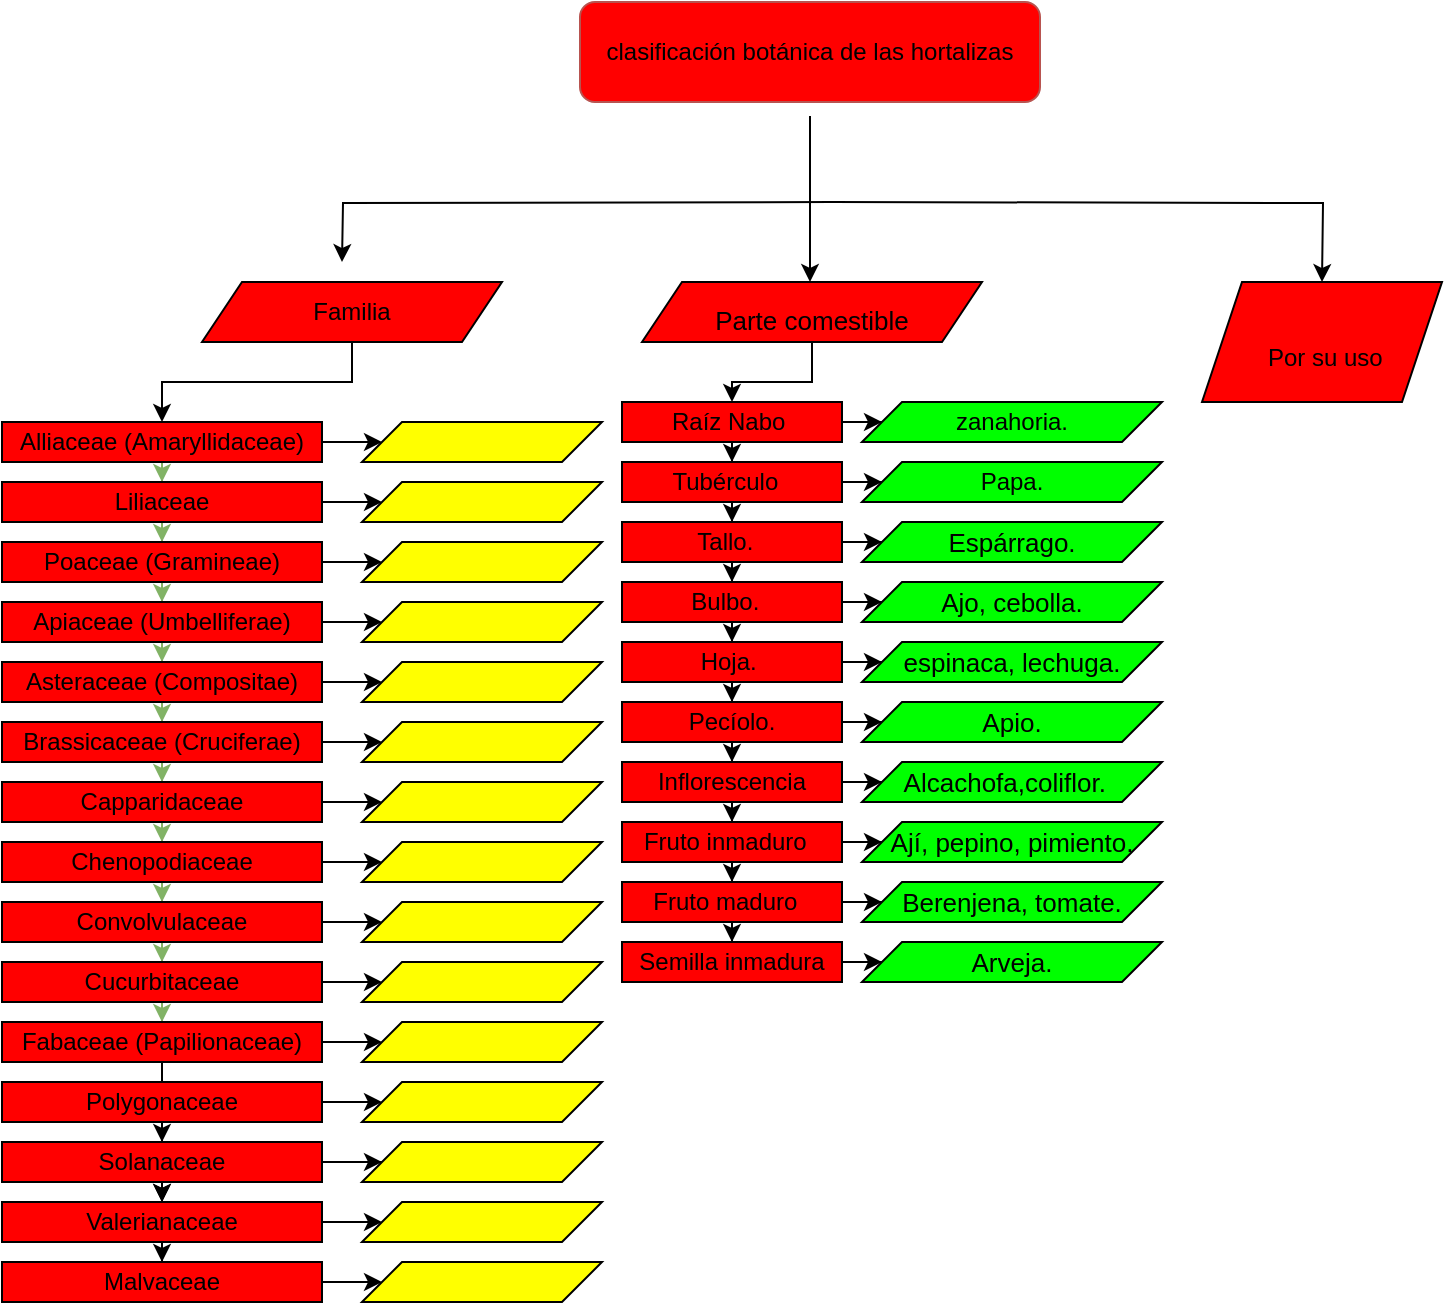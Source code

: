 <mxfile version="20.2.7" type="github">
  <diagram id="4PT_vkWamiO-nSXqBPPG" name="Página-1">
    <mxGraphModel dx="1304" dy="548" grid="1" gridSize="10" guides="0" tooltips="1" connect="1" arrows="1" fold="1" page="1" pageScale="1" pageWidth="827" pageHeight="1169" background="none" math="0" shadow="0">
      <root>
        <mxCell id="0" />
        <mxCell id="1" parent="0" />
        <mxCell id="nCWuup4R4AbDnW3DWiKd-2" style="edgeStyle=orthogonalEdgeStyle;rounded=0;orthogonalLoop=1;jettySize=auto;html=1;" parent="1" edge="1">
          <mxGeometry relative="1" as="geometry">
            <mxPoint x="670" y="160" as="targetPoint" />
            <mxPoint x="425" y="120" as="sourcePoint" />
          </mxGeometry>
        </mxCell>
        <mxCell id="nCWuup4R4AbDnW3DWiKd-3" style="edgeStyle=orthogonalEdgeStyle;rounded=0;orthogonalLoop=1;jettySize=auto;html=1;" parent="1" source="S0YFLjFQys3BDrwnXeZM-1" edge="1">
          <mxGeometry relative="1" as="geometry">
            <mxPoint x="414" y="160" as="targetPoint" />
            <Array as="points">
              <mxPoint x="414" y="160" />
            </Array>
          </mxGeometry>
        </mxCell>
        <mxCell id="nCWuup4R4AbDnW3DWiKd-5" style="edgeStyle=orthogonalEdgeStyle;rounded=0;orthogonalLoop=1;jettySize=auto;html=1;" parent="1" edge="1">
          <mxGeometry relative="1" as="geometry">
            <mxPoint x="180" y="150" as="targetPoint" />
            <mxPoint x="425" y="120" as="sourcePoint" />
          </mxGeometry>
        </mxCell>
        <mxCell id="S0YFLjFQys3BDrwnXeZM-1" value="clasificación botánica de las hortalizas" style="rounded=1;whiteSpace=wrap;html=1;fillColor=#FF0000;strokeColor=#b85450;gradientColor=none;glass=0;shadow=0;sketch=0;perimeterSpacing=7;" parent="1" vertex="1">
          <mxGeometry x="299" y="20" width="230" height="50" as="geometry" />
        </mxCell>
        <mxCell id="nCWuup4R4AbDnW3DWiKd-10" value="" style="edgeStyle=orthogonalEdgeStyle;rounded=0;orthogonalLoop=1;jettySize=auto;html=1;entryX=0.5;entryY=0;entryDx=0;entryDy=0;" parent="1" source="nCWuup4R4AbDnW3DWiKd-4" target="nCWuup4R4AbDnW3DWiKd-9" edge="1">
          <mxGeometry relative="1" as="geometry">
            <mxPoint x="80" y="220" as="targetPoint" />
          </mxGeometry>
        </mxCell>
        <mxCell id="nCWuup4R4AbDnW3DWiKd-4" value="Familia" style="shape=parallelogram;perimeter=parallelogramPerimeter;whiteSpace=wrap;html=1;fixedSize=1;shadow=0;glass=0;sketch=0;fillColor=#FF0000;gradientColor=none;" parent="1" vertex="1">
          <mxGeometry x="110" y="160" width="150" height="30" as="geometry" />
        </mxCell>
        <mxCell id="nCWuup4R4AbDnW3DWiKd-6" value="&lt;br&gt;&amp;nbsp;Por su uso&lt;br&gt;" style="shape=parallelogram;perimeter=parallelogramPerimeter;whiteSpace=wrap;html=1;fixedSize=1;shadow=0;glass=0;sketch=0;fillColor=#FF0000;gradientColor=none;" parent="1" vertex="1">
          <mxGeometry x="610" y="160" width="120" height="60" as="geometry" />
        </mxCell>
        <mxCell id="nCWuup4R4AbDnW3DWiKd-51" value="" style="edgeStyle=orthogonalEdgeStyle;rounded=0;orthogonalLoop=1;jettySize=auto;html=1;" parent="1" source="nCWuup4R4AbDnW3DWiKd-7" target="nCWuup4R4AbDnW3DWiKd-50" edge="1">
          <mxGeometry relative="1" as="geometry" />
        </mxCell>
        <mxCell id="nCWuup4R4AbDnW3DWiKd-7" value="&lt;div&gt;Parte comestible&lt;/div&gt;" style="shape=parallelogram;perimeter=parallelogramPerimeter;whiteSpace=wrap;html=1;fixedSize=1;shadow=0;glass=0;sketch=0;fillColor=#FF0000;gradientColor=none;align=center;verticalAlign=bottom;horizontal=1;fontSize=13;labelBackgroundColor=none;labelBorderColor=none;" parent="1" vertex="1">
          <mxGeometry x="330" y="160" width="170" height="30" as="geometry" />
        </mxCell>
        <mxCell id="nCWuup4R4AbDnW3DWiKd-8" style="edgeStyle=orthogonalEdgeStyle;rounded=0;orthogonalLoop=1;jettySize=auto;html=1;exitX=0.5;exitY=1;exitDx=0;exitDy=0;" parent="1" source="nCWuup4R4AbDnW3DWiKd-6" target="nCWuup4R4AbDnW3DWiKd-6" edge="1">
          <mxGeometry relative="1" as="geometry" />
        </mxCell>
        <mxCell id="nCWuup4R4AbDnW3DWiKd-14" value="" style="edgeStyle=orthogonalEdgeStyle;rounded=0;orthogonalLoop=1;jettySize=auto;html=1;fillColor=#d5e8d4;strokeColor=#82b366;" parent="1" source="nCWuup4R4AbDnW3DWiKd-9" target="nCWuup4R4AbDnW3DWiKd-13" edge="1">
          <mxGeometry relative="1" as="geometry" />
        </mxCell>
        <mxCell id="nCWuup4R4AbDnW3DWiKd-130" value="" style="edgeStyle=orthogonalEdgeStyle;rounded=0;orthogonalLoop=1;jettySize=auto;html=1;fontSize=13;fontColor=#000000;" parent="1" source="nCWuup4R4AbDnW3DWiKd-9" target="nCWuup4R4AbDnW3DWiKd-129" edge="1">
          <mxGeometry relative="1" as="geometry" />
        </mxCell>
        <mxCell id="nCWuup4R4AbDnW3DWiKd-9" value="&lt;div&gt;Alliaceae (Amaryllidaceae)&lt;/div&gt;" style="whiteSpace=wrap;html=1;fillColor=#FF0000;shadow=0;glass=0;sketch=0;gradientColor=none;" parent="1" vertex="1">
          <mxGeometry x="10" y="230" width="160" height="20" as="geometry" />
        </mxCell>
        <mxCell id="nCWuup4R4AbDnW3DWiKd-16" value="" style="edgeStyle=orthogonalEdgeStyle;rounded=0;orthogonalLoop=1;jettySize=auto;html=1;fillColor=#d5e8d4;strokeColor=#82b366;" parent="1" source="nCWuup4R4AbDnW3DWiKd-13" target="nCWuup4R4AbDnW3DWiKd-15" edge="1">
          <mxGeometry relative="1" as="geometry" />
        </mxCell>
        <mxCell id="nCWuup4R4AbDnW3DWiKd-132" value="" style="edgeStyle=orthogonalEdgeStyle;rounded=0;orthogonalLoop=1;jettySize=auto;html=1;fontSize=13;fontColor=#000000;" parent="1" source="nCWuup4R4AbDnW3DWiKd-13" target="nCWuup4R4AbDnW3DWiKd-131" edge="1">
          <mxGeometry relative="1" as="geometry" />
        </mxCell>
        <mxCell id="nCWuup4R4AbDnW3DWiKd-13" value="&lt;div&gt;Liliaceae&lt;/div&gt;" style="whiteSpace=wrap;html=1;fillColor=#FF0000;shadow=0;glass=0;sketch=0;gradientColor=none;" parent="1" vertex="1">
          <mxGeometry x="10" y="260" width="160" height="20" as="geometry" />
        </mxCell>
        <mxCell id="nCWuup4R4AbDnW3DWiKd-18" value="" style="edgeStyle=orthogonalEdgeStyle;rounded=0;orthogonalLoop=1;jettySize=auto;html=1;fillColor=#d5e8d4;strokeColor=#82b366;" parent="1" source="nCWuup4R4AbDnW3DWiKd-15" target="nCWuup4R4AbDnW3DWiKd-17" edge="1">
          <mxGeometry relative="1" as="geometry" />
        </mxCell>
        <mxCell id="nCWuup4R4AbDnW3DWiKd-134" value="" style="edgeStyle=orthogonalEdgeStyle;rounded=0;orthogonalLoop=1;jettySize=auto;html=1;fontSize=13;fontColor=#000000;" parent="1" source="nCWuup4R4AbDnW3DWiKd-15" target="nCWuup4R4AbDnW3DWiKd-133" edge="1">
          <mxGeometry relative="1" as="geometry" />
        </mxCell>
        <mxCell id="nCWuup4R4AbDnW3DWiKd-15" value="&lt;div&gt;Poaceae (Gramineae)&lt;/div&gt;" style="whiteSpace=wrap;html=1;fillColor=#FF0000;shadow=0;glass=0;sketch=0;gradientColor=none;" parent="1" vertex="1">
          <mxGeometry x="10" y="290" width="160" height="20" as="geometry" />
        </mxCell>
        <mxCell id="nCWuup4R4AbDnW3DWiKd-20" value="" style="edgeStyle=orthogonalEdgeStyle;rounded=0;orthogonalLoop=1;jettySize=auto;html=1;fillColor=#d5e8d4;strokeColor=#82b366;" parent="1" source="nCWuup4R4AbDnW3DWiKd-17" target="nCWuup4R4AbDnW3DWiKd-19" edge="1">
          <mxGeometry relative="1" as="geometry" />
        </mxCell>
        <mxCell id="nCWuup4R4AbDnW3DWiKd-136" value="" style="edgeStyle=orthogonalEdgeStyle;rounded=0;orthogonalLoop=1;jettySize=auto;html=1;fontSize=13;fontColor=#000000;" parent="1" source="nCWuup4R4AbDnW3DWiKd-17" target="nCWuup4R4AbDnW3DWiKd-135" edge="1">
          <mxGeometry relative="1" as="geometry" />
        </mxCell>
        <mxCell id="nCWuup4R4AbDnW3DWiKd-17" value="Apiaceae (Umbelliferae)" style="whiteSpace=wrap;html=1;fillColor=#FF0000;shadow=0;glass=0;sketch=0;gradientColor=none;" parent="1" vertex="1">
          <mxGeometry x="10" y="320" width="160" height="20" as="geometry" />
        </mxCell>
        <mxCell id="nCWuup4R4AbDnW3DWiKd-23" value="" style="edgeStyle=orthogonalEdgeStyle;rounded=0;orthogonalLoop=1;jettySize=auto;html=1;fillColor=#d5e8d4;strokeColor=#82b366;" parent="1" source="nCWuup4R4AbDnW3DWiKd-19" target="nCWuup4R4AbDnW3DWiKd-22" edge="1">
          <mxGeometry relative="1" as="geometry" />
        </mxCell>
        <mxCell id="nCWuup4R4AbDnW3DWiKd-138" value="" style="edgeStyle=orthogonalEdgeStyle;rounded=0;orthogonalLoop=1;jettySize=auto;html=1;fontSize=13;fontColor=#000000;" parent="1" source="nCWuup4R4AbDnW3DWiKd-19" target="nCWuup4R4AbDnW3DWiKd-137" edge="1">
          <mxGeometry relative="1" as="geometry" />
        </mxCell>
        <mxCell id="nCWuup4R4AbDnW3DWiKd-19" value="Asteraceae (Compositae)" style="whiteSpace=wrap;html=1;fillColor=#FF0000;shadow=0;glass=0;sketch=0;gradientColor=none;" parent="1" vertex="1">
          <mxGeometry x="10" y="350" width="160" height="20" as="geometry" />
        </mxCell>
        <mxCell id="nCWuup4R4AbDnW3DWiKd-25" value="" style="edgeStyle=orthogonalEdgeStyle;rounded=0;orthogonalLoop=1;jettySize=auto;html=1;fillColor=#d5e8d4;strokeColor=#82b366;" parent="1" source="nCWuup4R4AbDnW3DWiKd-22" target="nCWuup4R4AbDnW3DWiKd-24" edge="1">
          <mxGeometry relative="1" as="geometry" />
        </mxCell>
        <mxCell id="nCWuup4R4AbDnW3DWiKd-140" value="" style="edgeStyle=orthogonalEdgeStyle;rounded=0;orthogonalLoop=1;jettySize=auto;html=1;fontSize=13;fontColor=#000000;" parent="1" source="nCWuup4R4AbDnW3DWiKd-22" target="nCWuup4R4AbDnW3DWiKd-139" edge="1">
          <mxGeometry relative="1" as="geometry" />
        </mxCell>
        <mxCell id="nCWuup4R4AbDnW3DWiKd-22" value="&lt;div&gt;Brassicaceae (Cruciferae)&lt;/div&gt;" style="whiteSpace=wrap;html=1;fillColor=#FF0000;shadow=0;glass=0;sketch=0;gradientColor=none;" parent="1" vertex="1">
          <mxGeometry x="10" y="380" width="160" height="20" as="geometry" />
        </mxCell>
        <mxCell id="nCWuup4R4AbDnW3DWiKd-27" value="" style="edgeStyle=orthogonalEdgeStyle;rounded=0;orthogonalLoop=1;jettySize=auto;html=1;fillColor=#d5e8d4;strokeColor=#82b366;" parent="1" source="nCWuup4R4AbDnW3DWiKd-24" target="nCWuup4R4AbDnW3DWiKd-26" edge="1">
          <mxGeometry relative="1" as="geometry" />
        </mxCell>
        <mxCell id="nCWuup4R4AbDnW3DWiKd-142" value="" style="edgeStyle=orthogonalEdgeStyle;rounded=0;orthogonalLoop=1;jettySize=auto;html=1;fontSize=13;fontColor=#000000;" parent="1" source="nCWuup4R4AbDnW3DWiKd-24" target="nCWuup4R4AbDnW3DWiKd-141" edge="1">
          <mxGeometry relative="1" as="geometry" />
        </mxCell>
        <mxCell id="nCWuup4R4AbDnW3DWiKd-24" value="&lt;div&gt;Capparidaceae&lt;/div&gt;" style="whiteSpace=wrap;html=1;fillColor=#FF0000;shadow=0;glass=0;sketch=0;gradientColor=none;" parent="1" vertex="1">
          <mxGeometry x="10" y="410" width="160" height="20" as="geometry" />
        </mxCell>
        <mxCell id="nCWuup4R4AbDnW3DWiKd-29" value="" style="edgeStyle=orthogonalEdgeStyle;rounded=0;orthogonalLoop=1;jettySize=auto;html=1;fillColor=#d5e8d4;strokeColor=#82b366;" parent="1" source="nCWuup4R4AbDnW3DWiKd-26" target="nCWuup4R4AbDnW3DWiKd-28" edge="1">
          <mxGeometry relative="1" as="geometry" />
        </mxCell>
        <mxCell id="nCWuup4R4AbDnW3DWiKd-144" value="" style="edgeStyle=orthogonalEdgeStyle;rounded=0;orthogonalLoop=1;jettySize=auto;html=1;fontSize=13;fontColor=#000000;" parent="1" source="nCWuup4R4AbDnW3DWiKd-26" target="nCWuup4R4AbDnW3DWiKd-143" edge="1">
          <mxGeometry relative="1" as="geometry" />
        </mxCell>
        <mxCell id="nCWuup4R4AbDnW3DWiKd-26" value="Chenopodiaceae&lt;br&gt;" style="whiteSpace=wrap;html=1;fillColor=#FF0000;shadow=0;glass=0;sketch=0;gradientColor=none;" parent="1" vertex="1">
          <mxGeometry x="10" y="440" width="160" height="20" as="geometry" />
        </mxCell>
        <mxCell id="nCWuup4R4AbDnW3DWiKd-31" value="" style="edgeStyle=orthogonalEdgeStyle;rounded=0;orthogonalLoop=1;jettySize=auto;html=1;fillColor=#d5e8d4;strokeColor=#82b366;" parent="1" source="nCWuup4R4AbDnW3DWiKd-28" target="nCWuup4R4AbDnW3DWiKd-30" edge="1">
          <mxGeometry relative="1" as="geometry" />
        </mxCell>
        <mxCell id="nCWuup4R4AbDnW3DWiKd-146" value="" style="edgeStyle=orthogonalEdgeStyle;rounded=0;orthogonalLoop=1;jettySize=auto;html=1;fontSize=13;fontColor=#000000;" parent="1" source="nCWuup4R4AbDnW3DWiKd-28" target="nCWuup4R4AbDnW3DWiKd-145" edge="1">
          <mxGeometry relative="1" as="geometry" />
        </mxCell>
        <mxCell id="nCWuup4R4AbDnW3DWiKd-28" value="Convolvulaceae&lt;br&gt;" style="whiteSpace=wrap;html=1;fillColor=#FF0000;shadow=0;glass=0;sketch=0;gradientColor=none;" parent="1" vertex="1">
          <mxGeometry x="10" y="470" width="160" height="20" as="geometry" />
        </mxCell>
        <mxCell id="nCWuup4R4AbDnW3DWiKd-33" value="" style="edgeStyle=orthogonalEdgeStyle;rounded=0;orthogonalLoop=1;jettySize=auto;html=1;fillColor=#d5e8d4;strokeColor=#82b366;" parent="1" source="nCWuup4R4AbDnW3DWiKd-30" target="nCWuup4R4AbDnW3DWiKd-32" edge="1">
          <mxGeometry relative="1" as="geometry" />
        </mxCell>
        <mxCell id="nCWuup4R4AbDnW3DWiKd-150" value="" style="edgeStyle=orthogonalEdgeStyle;rounded=0;orthogonalLoop=1;jettySize=auto;html=1;fontSize=13;fontColor=#000000;" parent="1" source="nCWuup4R4AbDnW3DWiKd-30" target="nCWuup4R4AbDnW3DWiKd-148" edge="1">
          <mxGeometry relative="1" as="geometry" />
        </mxCell>
        <mxCell id="nCWuup4R4AbDnW3DWiKd-30" value="Cucurbitaceae&lt;br&gt;" style="whiteSpace=wrap;html=1;fillColor=#FF0000;shadow=0;glass=0;sketch=0;gradientColor=none;" parent="1" vertex="1">
          <mxGeometry x="10" y="500" width="160" height="20" as="geometry" />
        </mxCell>
        <mxCell id="nCWuup4R4AbDnW3DWiKd-75" value="" style="edgeStyle=orthogonalEdgeStyle;rounded=0;orthogonalLoop=1;jettySize=auto;html=1;fontSize=13;" parent="1" source="nCWuup4R4AbDnW3DWiKd-32" target="nCWuup4R4AbDnW3DWiKd-44" edge="1">
          <mxGeometry relative="1" as="geometry" />
        </mxCell>
        <mxCell id="nCWuup4R4AbDnW3DWiKd-152" value="" style="edgeStyle=orthogonalEdgeStyle;rounded=0;orthogonalLoop=1;jettySize=auto;html=1;fontSize=13;fontColor=#000000;" parent="1" source="nCWuup4R4AbDnW3DWiKd-32" target="nCWuup4R4AbDnW3DWiKd-151" edge="1">
          <mxGeometry relative="1" as="geometry" />
        </mxCell>
        <mxCell id="nCWuup4R4AbDnW3DWiKd-32" value="Fabaceae (Papilionaceae)" style="whiteSpace=wrap;html=1;fillColor=#FF0000;shadow=0;glass=0;sketch=0;gradientColor=none;" parent="1" vertex="1">
          <mxGeometry x="10" y="530" width="160" height="20" as="geometry" />
        </mxCell>
        <mxCell id="nCWuup4R4AbDnW3DWiKd-43" value="" style="edgeStyle=orthogonalEdgeStyle;rounded=0;orthogonalLoop=1;jettySize=auto;html=1;" parent="1" source="nCWuup4R4AbDnW3DWiKd-40" target="nCWuup4R4AbDnW3DWiKd-42" edge="1">
          <mxGeometry relative="1" as="geometry" />
        </mxCell>
        <mxCell id="nCWuup4R4AbDnW3DWiKd-40" value="Polygonaceae&lt;br&gt;" style="whiteSpace=wrap;html=1;fillColor=#FF0000;shadow=0;glass=0;sketch=0;gradientColor=none;" parent="1" vertex="1">
          <mxGeometry x="10" y="560" width="160" height="20" as="geometry" />
        </mxCell>
        <mxCell id="nCWuup4R4AbDnW3DWiKd-45" value="" style="edgeStyle=orthogonalEdgeStyle;rounded=0;orthogonalLoop=1;jettySize=auto;html=1;" parent="1" source="nCWuup4R4AbDnW3DWiKd-42" target="nCWuup4R4AbDnW3DWiKd-44" edge="1">
          <mxGeometry relative="1" as="geometry" />
        </mxCell>
        <mxCell id="nCWuup4R4AbDnW3DWiKd-42" value="Solanaceae&lt;br&gt;" style="whiteSpace=wrap;html=1;fillColor=#FF0000;shadow=0;glass=0;sketch=0;gradientColor=none;" parent="1" vertex="1">
          <mxGeometry x="10" y="590" width="160" height="20" as="geometry" />
        </mxCell>
        <mxCell id="nCWuup4R4AbDnW3DWiKd-79" value="" style="edgeStyle=orthogonalEdgeStyle;rounded=0;orthogonalLoop=1;jettySize=auto;html=1;fontSize=13;" parent="1" source="nCWuup4R4AbDnW3DWiKd-44" target="nCWuup4R4AbDnW3DWiKd-78" edge="1">
          <mxGeometry relative="1" as="geometry" />
        </mxCell>
        <mxCell id="nCWuup4R4AbDnW3DWiKd-44" value="Valerianaceae&lt;br&gt;" style="whiteSpace=wrap;html=1;fillColor=#FF0000;shadow=0;glass=0;sketch=0;gradientColor=none;" parent="1" vertex="1">
          <mxGeometry x="10" y="620" width="160" height="20" as="geometry" />
        </mxCell>
        <mxCell id="nCWuup4R4AbDnW3DWiKd-53" value="" style="edgeStyle=orthogonalEdgeStyle;rounded=0;orthogonalLoop=1;jettySize=auto;html=1;" parent="1" source="nCWuup4R4AbDnW3DWiKd-50" target="nCWuup4R4AbDnW3DWiKd-52" edge="1">
          <mxGeometry relative="1" as="geometry" />
        </mxCell>
        <mxCell id="nCWuup4R4AbDnW3DWiKd-89" value="" style="edgeStyle=orthogonalEdgeStyle;rounded=0;orthogonalLoop=1;jettySize=auto;html=1;fontSize=13;" parent="1" source="nCWuup4R4AbDnW3DWiKd-50" target="nCWuup4R4AbDnW3DWiKd-88" edge="1">
          <mxGeometry relative="1" as="geometry" />
        </mxCell>
        <mxCell id="nCWuup4R4AbDnW3DWiKd-50" value="Raíz Nabo&amp;nbsp; " style="whiteSpace=wrap;html=1;fillColor=#FF0000;shadow=0;glass=0;sketch=0;gradientColor=none;" parent="1" vertex="1">
          <mxGeometry x="320" y="220" width="110" height="20" as="geometry" />
        </mxCell>
        <mxCell id="nCWuup4R4AbDnW3DWiKd-55" value="" style="edgeStyle=orthogonalEdgeStyle;rounded=0;orthogonalLoop=1;jettySize=auto;html=1;" parent="1" source="nCWuup4R4AbDnW3DWiKd-52" target="nCWuup4R4AbDnW3DWiKd-54" edge="1">
          <mxGeometry relative="1" as="geometry" />
        </mxCell>
        <mxCell id="nCWuup4R4AbDnW3DWiKd-93" value="" style="edgeStyle=orthogonalEdgeStyle;rounded=0;orthogonalLoop=1;jettySize=auto;html=1;fontSize=13;" parent="1" source="nCWuup4R4AbDnW3DWiKd-52" target="nCWuup4R4AbDnW3DWiKd-92" edge="1">
          <mxGeometry relative="1" as="geometry" />
        </mxCell>
        <mxCell id="nCWuup4R4AbDnW3DWiKd-52" value="Tubérculo&amp;nbsp;&amp;nbsp; " style="whiteSpace=wrap;html=1;fillColor=#FF0000;shadow=0;glass=0;sketch=0;gradientColor=none;" parent="1" vertex="1">
          <mxGeometry x="320" y="250" width="110" height="20" as="geometry" />
        </mxCell>
        <mxCell id="nCWuup4R4AbDnW3DWiKd-57" value="" style="edgeStyle=orthogonalEdgeStyle;rounded=0;orthogonalLoop=1;jettySize=auto;html=1;" parent="1" source="nCWuup4R4AbDnW3DWiKd-54" target="nCWuup4R4AbDnW3DWiKd-56" edge="1">
          <mxGeometry relative="1" as="geometry" />
        </mxCell>
        <mxCell id="nCWuup4R4AbDnW3DWiKd-96" value="" style="edgeStyle=orthogonalEdgeStyle;rounded=0;orthogonalLoop=1;jettySize=auto;html=1;fontSize=13;" parent="1" source="nCWuup4R4AbDnW3DWiKd-54" target="nCWuup4R4AbDnW3DWiKd-95" edge="1">
          <mxGeometry relative="1" as="geometry" />
        </mxCell>
        <mxCell id="nCWuup4R4AbDnW3DWiKd-54" value="Tallo. &amp;nbsp;" style="whiteSpace=wrap;html=1;fillColor=#FF0000;shadow=0;glass=0;sketch=0;gradientColor=none;" parent="1" vertex="1">
          <mxGeometry x="320" y="280" width="110" height="20" as="geometry" />
        </mxCell>
        <mxCell id="nCWuup4R4AbDnW3DWiKd-59" value="" style="edgeStyle=orthogonalEdgeStyle;rounded=0;orthogonalLoop=1;jettySize=auto;html=1;" parent="1" source="nCWuup4R4AbDnW3DWiKd-56" target="nCWuup4R4AbDnW3DWiKd-58" edge="1">
          <mxGeometry relative="1" as="geometry" />
        </mxCell>
        <mxCell id="nCWuup4R4AbDnW3DWiKd-109" value="" style="edgeStyle=orthogonalEdgeStyle;rounded=0;orthogonalLoop=1;jettySize=auto;html=1;fontSize=13;" parent="1" source="nCWuup4R4AbDnW3DWiKd-56" target="nCWuup4R4AbDnW3DWiKd-98" edge="1">
          <mxGeometry relative="1" as="geometry" />
        </mxCell>
        <mxCell id="nCWuup4R4AbDnW3DWiKd-56" value="Bulbo. &amp;nbsp;" style="whiteSpace=wrap;html=1;fillColor=#FF0000;shadow=0;glass=0;sketch=0;gradientColor=none;" parent="1" vertex="1">
          <mxGeometry x="320" y="310" width="110" height="20" as="geometry" />
        </mxCell>
        <mxCell id="nCWuup4R4AbDnW3DWiKd-64" value="" style="edgeStyle=orthogonalEdgeStyle;rounded=0;orthogonalLoop=1;jettySize=auto;html=1;fontSize=13;" parent="1" source="nCWuup4R4AbDnW3DWiKd-58" target="nCWuup4R4AbDnW3DWiKd-63" edge="1">
          <mxGeometry relative="1" as="geometry" />
        </mxCell>
        <mxCell id="nCWuup4R4AbDnW3DWiKd-111" value="" style="edgeStyle=orthogonalEdgeStyle;rounded=0;orthogonalLoop=1;jettySize=auto;html=1;fontSize=13;" parent="1" source="nCWuup4R4AbDnW3DWiKd-58" target="nCWuup4R4AbDnW3DWiKd-110" edge="1">
          <mxGeometry relative="1" as="geometry" />
        </mxCell>
        <mxCell id="nCWuup4R4AbDnW3DWiKd-58" value="Hoja.&amp;nbsp; " style="whiteSpace=wrap;html=1;fillColor=#FF0000;shadow=0;glass=0;sketch=0;gradientColor=none;" parent="1" vertex="1">
          <mxGeometry x="320" y="340" width="110" height="20" as="geometry" />
        </mxCell>
        <mxCell id="nCWuup4R4AbDnW3DWiKd-66" value="" style="edgeStyle=orthogonalEdgeStyle;rounded=0;orthogonalLoop=1;jettySize=auto;html=1;fontSize=13;" parent="1" source="nCWuup4R4AbDnW3DWiKd-63" target="nCWuup4R4AbDnW3DWiKd-65" edge="1">
          <mxGeometry relative="1" as="geometry" />
        </mxCell>
        <mxCell id="nCWuup4R4AbDnW3DWiKd-113" value="" style="edgeStyle=orthogonalEdgeStyle;rounded=0;orthogonalLoop=1;jettySize=auto;html=1;fontSize=13;" parent="1" source="nCWuup4R4AbDnW3DWiKd-63" target="nCWuup4R4AbDnW3DWiKd-112" edge="1">
          <mxGeometry relative="1" as="geometry" />
        </mxCell>
        <mxCell id="nCWuup4R4AbDnW3DWiKd-63" value="Pecíolo. " style="whiteSpace=wrap;html=1;fillColor=#FF0000;shadow=0;glass=0;sketch=0;gradientColor=none;" parent="1" vertex="1">
          <mxGeometry x="320" y="370" width="110" height="20" as="geometry" />
        </mxCell>
        <mxCell id="nCWuup4R4AbDnW3DWiKd-68" value="" style="edgeStyle=orthogonalEdgeStyle;rounded=0;orthogonalLoop=1;jettySize=auto;html=1;fontSize=13;" parent="1" source="nCWuup4R4AbDnW3DWiKd-65" target="nCWuup4R4AbDnW3DWiKd-67" edge="1">
          <mxGeometry relative="1" as="geometry" />
        </mxCell>
        <mxCell id="nCWuup4R4AbDnW3DWiKd-115" value="" style="edgeStyle=orthogonalEdgeStyle;rounded=0;orthogonalLoop=1;jettySize=auto;html=1;fontSize=13;" parent="1" source="nCWuup4R4AbDnW3DWiKd-65" target="nCWuup4R4AbDnW3DWiKd-114" edge="1">
          <mxGeometry relative="1" as="geometry" />
        </mxCell>
        <mxCell id="nCWuup4R4AbDnW3DWiKd-65" value="Inflorescencia " style="whiteSpace=wrap;html=1;fillColor=#FF0000;shadow=0;glass=0;sketch=0;gradientColor=none;" parent="1" vertex="1">
          <mxGeometry x="320" y="400" width="110" height="20" as="geometry" />
        </mxCell>
        <mxCell id="nCWuup4R4AbDnW3DWiKd-70" value="" style="edgeStyle=orthogonalEdgeStyle;rounded=0;orthogonalLoop=1;jettySize=auto;html=1;fontSize=13;" parent="1" source="nCWuup4R4AbDnW3DWiKd-67" target="nCWuup4R4AbDnW3DWiKd-69" edge="1">
          <mxGeometry relative="1" as="geometry" />
        </mxCell>
        <mxCell id="nCWuup4R4AbDnW3DWiKd-117" value="" style="edgeStyle=orthogonalEdgeStyle;rounded=0;orthogonalLoop=1;jettySize=auto;html=1;fontSize=13;" parent="1" source="nCWuup4R4AbDnW3DWiKd-67" target="nCWuup4R4AbDnW3DWiKd-116" edge="1">
          <mxGeometry relative="1" as="geometry" />
        </mxCell>
        <mxCell id="nCWuup4R4AbDnW3DWiKd-67" value="Fruto inmaduro&amp;nbsp;&amp;nbsp; " style="whiteSpace=wrap;html=1;fillColor=#FF0000;shadow=0;glass=0;sketch=0;gradientColor=none;" parent="1" vertex="1">
          <mxGeometry x="320" y="430" width="110" height="20" as="geometry" />
        </mxCell>
        <mxCell id="nCWuup4R4AbDnW3DWiKd-73" value="" style="edgeStyle=orthogonalEdgeStyle;rounded=0;orthogonalLoop=1;jettySize=auto;html=1;fontSize=13;" parent="1" source="nCWuup4R4AbDnW3DWiKd-69" target="nCWuup4R4AbDnW3DWiKd-72" edge="1">
          <mxGeometry relative="1" as="geometry" />
        </mxCell>
        <mxCell id="nCWuup4R4AbDnW3DWiKd-123" value="" style="edgeStyle=orthogonalEdgeStyle;rounded=0;orthogonalLoop=1;jettySize=auto;html=1;fontSize=13;" parent="1" source="nCWuup4R4AbDnW3DWiKd-69" target="nCWuup4R4AbDnW3DWiKd-118" edge="1">
          <mxGeometry relative="1" as="geometry" />
        </mxCell>
        <mxCell id="nCWuup4R4AbDnW3DWiKd-69" value="Fruto maduro&amp;nbsp;&amp;nbsp; " style="whiteSpace=wrap;html=1;fillColor=#FF0000;shadow=0;glass=0;sketch=0;gradientColor=none;" parent="1" vertex="1">
          <mxGeometry x="320" y="460" width="110" height="20" as="geometry" />
        </mxCell>
        <mxCell id="nCWuup4R4AbDnW3DWiKd-126" value="" style="edgeStyle=orthogonalEdgeStyle;rounded=0;orthogonalLoop=1;jettySize=auto;html=1;fontSize=13;" parent="1" source="nCWuup4R4AbDnW3DWiKd-72" target="nCWuup4R4AbDnW3DWiKd-125" edge="1">
          <mxGeometry relative="1" as="geometry" />
        </mxCell>
        <mxCell id="nCWuup4R4AbDnW3DWiKd-72" value="Semilla inmadura " style="whiteSpace=wrap;html=1;fillColor=#FF0000;shadow=0;glass=0;sketch=0;gradientColor=none;" parent="1" vertex="1">
          <mxGeometry x="320" y="490" width="110" height="20" as="geometry" />
        </mxCell>
        <mxCell id="nCWuup4R4AbDnW3DWiKd-78" value="Malvaceae&lt;br&gt;" style="whiteSpace=wrap;html=1;fillColor=#FF0000;shadow=0;glass=0;sketch=0;gradientColor=none;" parent="1" vertex="1">
          <mxGeometry x="10" y="650" width="160" height="20" as="geometry" />
        </mxCell>
        <mxCell id="nCWuup4R4AbDnW3DWiKd-88" value="zanahoria.&lt;br&gt;" style="shape=parallelogram;perimeter=parallelogramPerimeter;whiteSpace=wrap;html=1;fixedSize=1;fillColor=#00FF00;shadow=0;glass=0;sketch=0;gradientColor=none;fontColor=#000000;" parent="1" vertex="1">
          <mxGeometry x="440" y="220" width="150" height="20" as="geometry" />
        </mxCell>
        <mxCell id="nCWuup4R4AbDnW3DWiKd-92" value="Papa.&lt;br&gt;" style="shape=parallelogram;perimeter=parallelogramPerimeter;whiteSpace=wrap;html=1;fixedSize=1;fillColor=#00FF00;shadow=0;glass=0;sketch=0;gradientColor=none;" parent="1" vertex="1">
          <mxGeometry x="440" y="250" width="150" height="20" as="geometry" />
        </mxCell>
        <mxCell id="nCWuup4R4AbDnW3DWiKd-95" value="Espárrago.&lt;br&gt;" style="shape=parallelogram;perimeter=parallelogramPerimeter;whiteSpace=wrap;html=1;fixedSize=1;shadow=0;glass=0;labelBackgroundColor=none;labelBorderColor=none;sketch=0;fontSize=13;fillColor=#00FF00;gradientColor=none;" parent="1" vertex="1">
          <mxGeometry x="440" y="280" width="150" height="20" as="geometry" />
        </mxCell>
        <mxCell id="nCWuup4R4AbDnW3DWiKd-98" value="Ajo, cebolla. " style="shape=parallelogram;perimeter=parallelogramPerimeter;whiteSpace=wrap;html=1;fixedSize=1;shadow=0;glass=0;labelBackgroundColor=none;labelBorderColor=none;sketch=0;fontSize=13;fillColor=#00FF00;gradientColor=none;" parent="1" vertex="1">
          <mxGeometry x="440" y="310" width="150" height="20" as="geometry" />
        </mxCell>
        <mxCell id="nCWuup4R4AbDnW3DWiKd-110" value="espinaca, lechuga.&lt;br&gt;" style="shape=parallelogram;perimeter=parallelogramPerimeter;whiteSpace=wrap;html=1;fixedSize=1;shadow=0;glass=0;labelBackgroundColor=none;labelBorderColor=none;sketch=0;fontSize=13;fillColor=#00FF00;gradientColor=none;" parent="1" vertex="1">
          <mxGeometry x="440" y="340" width="150" height="20" as="geometry" />
        </mxCell>
        <mxCell id="nCWuup4R4AbDnW3DWiKd-112" value="Apio.&lt;br&gt;" style="shape=parallelogram;perimeter=parallelogramPerimeter;whiteSpace=wrap;html=1;fixedSize=1;shadow=0;glass=0;labelBackgroundColor=none;labelBorderColor=none;sketch=0;fontSize=13;fillColor=#00FF00;gradientColor=none;" parent="1" vertex="1">
          <mxGeometry x="440" y="370" width="150" height="20" as="geometry" />
        </mxCell>
        <mxCell id="nCWuup4R4AbDnW3DWiKd-114" value="Alcachofa,coliflor. &amp;nbsp;&lt;br&gt;" style="shape=parallelogram;perimeter=parallelogramPerimeter;whiteSpace=wrap;html=1;fixedSize=1;shadow=0;glass=0;labelBackgroundColor=none;labelBorderColor=none;sketch=0;fontSize=13;fillColor=#00FF00;gradientColor=none;" parent="1" vertex="1">
          <mxGeometry x="440" y="400" width="150" height="20" as="geometry" />
        </mxCell>
        <mxCell id="nCWuup4R4AbDnW3DWiKd-116" value="Ají, pepino, pimiento.&lt;br&gt;" style="shape=parallelogram;perimeter=parallelogramPerimeter;whiteSpace=wrap;html=1;fixedSize=1;shadow=0;glass=0;labelBackgroundColor=none;labelBorderColor=none;sketch=0;fontSize=13;fillColor=#00FF00;gradientColor=none;" parent="1" vertex="1">
          <mxGeometry x="440" y="430" width="150" height="20" as="geometry" />
        </mxCell>
        <mxCell id="nCWuup4R4AbDnW3DWiKd-118" value="Berenjena, tomate." style="shape=parallelogram;perimeter=parallelogramPerimeter;whiteSpace=wrap;html=1;fixedSize=1;shadow=0;glass=0;labelBackgroundColor=none;labelBorderColor=none;sketch=0;fontSize=13;fillColor=#00FF00;gradientColor=none;" parent="1" vertex="1">
          <mxGeometry x="440" y="460" width="150" height="20" as="geometry" />
        </mxCell>
        <mxCell id="nCWuup4R4AbDnW3DWiKd-125" value="Arveja.&lt;br&gt;" style="shape=parallelogram;perimeter=parallelogramPerimeter;whiteSpace=wrap;html=1;fixedSize=1;shadow=0;glass=0;labelBackgroundColor=none;labelBorderColor=none;sketch=0;fontSize=13;fillColor=#00FF00;gradientColor=none;" parent="1" vertex="1">
          <mxGeometry x="440" y="490" width="150" height="20" as="geometry" />
        </mxCell>
        <mxCell id="nCWuup4R4AbDnW3DWiKd-129" value="" style="shape=parallelogram;perimeter=parallelogramPerimeter;whiteSpace=wrap;html=1;fixedSize=1;shadow=0;glass=0;labelBackgroundColor=none;labelBorderColor=none;sketch=0;fontSize=13;fontColor=#000000;strokeColor=#000000;fillColor=#FFFF00;gradientColor=none;" parent="1" vertex="1">
          <mxGeometry x="190" y="230" width="120" height="20" as="geometry" />
        </mxCell>
        <mxCell id="nCWuup4R4AbDnW3DWiKd-131" value="" style="shape=parallelogram;perimeter=parallelogramPerimeter;whiteSpace=wrap;html=1;fixedSize=1;shadow=0;glass=0;labelBackgroundColor=none;labelBorderColor=none;sketch=0;fontSize=13;fontColor=#000000;strokeColor=#000000;fillColor=#FFFF00;gradientColor=none;" parent="1" vertex="1">
          <mxGeometry x="190" y="260" width="120" height="20" as="geometry" />
        </mxCell>
        <mxCell id="nCWuup4R4AbDnW3DWiKd-133" value="" style="shape=parallelogram;perimeter=parallelogramPerimeter;whiteSpace=wrap;html=1;fixedSize=1;shadow=0;glass=0;labelBackgroundColor=none;labelBorderColor=none;sketch=0;fontSize=13;fontColor=#000000;strokeColor=#000000;fillColor=#FFFF00;gradientColor=none;" parent="1" vertex="1">
          <mxGeometry x="190" y="290" width="120" height="20" as="geometry" />
        </mxCell>
        <mxCell id="nCWuup4R4AbDnW3DWiKd-135" value="" style="shape=parallelogram;perimeter=parallelogramPerimeter;whiteSpace=wrap;html=1;fixedSize=1;shadow=0;glass=0;labelBackgroundColor=none;labelBorderColor=none;sketch=0;fontSize=13;fontColor=#000000;strokeColor=#000000;fillColor=#FFFF00;gradientColor=none;" parent="1" vertex="1">
          <mxGeometry x="190" y="320" width="120" height="20" as="geometry" />
        </mxCell>
        <mxCell id="nCWuup4R4AbDnW3DWiKd-137" value="" style="shape=parallelogram;perimeter=parallelogramPerimeter;whiteSpace=wrap;html=1;fixedSize=1;shadow=0;glass=0;labelBackgroundColor=none;labelBorderColor=none;sketch=0;fontSize=13;fontColor=#000000;strokeColor=#000000;fillColor=#FFFF00;gradientColor=none;" parent="1" vertex="1">
          <mxGeometry x="190" y="350" width="120" height="20" as="geometry" />
        </mxCell>
        <mxCell id="nCWuup4R4AbDnW3DWiKd-139" value="" style="shape=parallelogram;perimeter=parallelogramPerimeter;whiteSpace=wrap;html=1;fixedSize=1;shadow=0;glass=0;labelBackgroundColor=none;labelBorderColor=none;sketch=0;fontSize=13;fontColor=#000000;strokeColor=#000000;fillColor=#FFFF00;gradientColor=none;" parent="1" vertex="1">
          <mxGeometry x="190" y="380" width="120" height="20" as="geometry" />
        </mxCell>
        <mxCell id="nCWuup4R4AbDnW3DWiKd-141" value="" style="shape=parallelogram;perimeter=parallelogramPerimeter;whiteSpace=wrap;html=1;fixedSize=1;shadow=0;glass=0;labelBackgroundColor=none;labelBorderColor=none;sketch=0;fontSize=13;fontColor=#000000;strokeColor=#000000;fillColor=#FFFF00;gradientColor=none;" parent="1" vertex="1">
          <mxGeometry x="190" y="410" width="120" height="20" as="geometry" />
        </mxCell>
        <mxCell id="nCWuup4R4AbDnW3DWiKd-143" value="" style="shape=parallelogram;perimeter=parallelogramPerimeter;whiteSpace=wrap;html=1;fixedSize=1;shadow=0;glass=0;labelBackgroundColor=none;labelBorderColor=none;sketch=0;fontSize=13;fontColor=#000000;strokeColor=#000000;fillColor=#FFFF00;gradientColor=none;" parent="1" vertex="1">
          <mxGeometry x="190" y="440" width="120" height="20" as="geometry" />
        </mxCell>
        <mxCell id="nCWuup4R4AbDnW3DWiKd-145" value="" style="shape=parallelogram;perimeter=parallelogramPerimeter;whiteSpace=wrap;html=1;fixedSize=1;shadow=0;glass=0;labelBackgroundColor=none;labelBorderColor=none;sketch=0;fontSize=13;fontColor=#000000;strokeColor=#000000;fillColor=#FFFF00;gradientColor=none;" parent="1" vertex="1">
          <mxGeometry x="190" y="470" width="120" height="20" as="geometry" />
        </mxCell>
        <mxCell id="nCWuup4R4AbDnW3DWiKd-148" value="" style="shape=parallelogram;perimeter=parallelogramPerimeter;whiteSpace=wrap;html=1;fixedSize=1;shadow=0;glass=0;labelBackgroundColor=none;labelBorderColor=none;sketch=0;fontSize=13;fontColor=#000000;strokeColor=#000000;fillColor=#FFFF00;gradientColor=none;" parent="1" vertex="1">
          <mxGeometry x="190" y="500" width="120" height="20" as="geometry" />
        </mxCell>
        <mxCell id="nCWuup4R4AbDnW3DWiKd-151" value="" style="shape=parallelogram;perimeter=parallelogramPerimeter;whiteSpace=wrap;html=1;fixedSize=1;shadow=0;glass=0;labelBackgroundColor=none;labelBorderColor=none;sketch=0;fontSize=13;fontColor=#000000;strokeColor=#000000;fillColor=#FFFF00;gradientColor=none;" parent="1" vertex="1">
          <mxGeometry x="190" y="530" width="120" height="20" as="geometry" />
        </mxCell>
        <mxCell id="66M02JN2FrkitM-om0R4-6" value="" style="shape=parallelogram;perimeter=parallelogramPerimeter;whiteSpace=wrap;html=1;fixedSize=1;shadow=0;glass=0;labelBackgroundColor=none;labelBorderColor=none;sketch=0;fontSize=13;fontColor=#000000;strokeColor=#000000;fillColor=#FFFF00;gradientColor=none;" vertex="1" parent="1">
          <mxGeometry x="190" y="560" width="120" height="20" as="geometry" />
        </mxCell>
        <mxCell id="66M02JN2FrkitM-om0R4-12" value="" style="edgeStyle=orthogonalEdgeStyle;rounded=0;orthogonalLoop=1;jettySize=auto;html=1;fontSize=13;fontColor=#000000;exitX=1;exitY=0.5;exitDx=0;exitDy=0;" edge="1" parent="1" source="nCWuup4R4AbDnW3DWiKd-40">
          <mxGeometry relative="1" as="geometry">
            <mxPoint x="180" y="550.0" as="sourcePoint" />
            <mxPoint x="200" y="570" as="targetPoint" />
          </mxGeometry>
        </mxCell>
        <mxCell id="66M02JN2FrkitM-om0R4-13" value="" style="shape=parallelogram;perimeter=parallelogramPerimeter;whiteSpace=wrap;html=1;fixedSize=1;shadow=0;glass=0;labelBackgroundColor=none;labelBorderColor=none;sketch=0;fontSize=13;fontColor=#000000;strokeColor=#000000;fillColor=#FFFF00;gradientColor=none;" vertex="1" parent="1">
          <mxGeometry x="190" y="590" width="120" height="20" as="geometry" />
        </mxCell>
        <mxCell id="66M02JN2FrkitM-om0R4-15" value="" style="shape=parallelogram;perimeter=parallelogramPerimeter;whiteSpace=wrap;html=1;fixedSize=1;shadow=0;glass=0;labelBackgroundColor=none;labelBorderColor=none;sketch=0;fontSize=13;fontColor=#000000;strokeColor=#000000;fillColor=#FFFF00;gradientColor=none;" vertex="1" parent="1">
          <mxGeometry x="190" y="620" width="120" height="20" as="geometry" />
        </mxCell>
        <mxCell id="66M02JN2FrkitM-om0R4-17" value="" style="shape=parallelogram;perimeter=parallelogramPerimeter;whiteSpace=wrap;html=1;fixedSize=1;shadow=0;glass=0;labelBackgroundColor=none;labelBorderColor=none;sketch=0;fontSize=13;fontColor=#000000;strokeColor=#000000;fillColor=#FFFF00;gradientColor=none;" vertex="1" parent="1">
          <mxGeometry x="190" y="650" width="120" height="20" as="geometry" />
        </mxCell>
        <mxCell id="66M02JN2FrkitM-om0R4-18" value="" style="edgeStyle=orthogonalEdgeStyle;rounded=0;orthogonalLoop=1;jettySize=auto;html=1;fontSize=13;fontColor=#000000;exitX=1;exitY=0.5;exitDx=0;exitDy=0;" edge="1" parent="1">
          <mxGeometry relative="1" as="geometry">
            <mxPoint x="170" y="630" as="sourcePoint" />
            <mxPoint x="200" y="630" as="targetPoint" />
          </mxGeometry>
        </mxCell>
        <mxCell id="66M02JN2FrkitM-om0R4-19" value="" style="edgeStyle=orthogonalEdgeStyle;rounded=0;orthogonalLoop=1;jettySize=auto;html=1;fontSize=13;fontColor=#000000;exitX=1;exitY=0.5;exitDx=0;exitDy=0;" edge="1" parent="1" source="nCWuup4R4AbDnW3DWiKd-78">
          <mxGeometry relative="1" as="geometry">
            <mxPoint x="190" y="590" as="sourcePoint" />
            <mxPoint x="200" y="660" as="targetPoint" />
          </mxGeometry>
        </mxCell>
        <mxCell id="66M02JN2FrkitM-om0R4-20" value="" style="edgeStyle=orthogonalEdgeStyle;rounded=0;orthogonalLoop=1;jettySize=auto;html=1;fontSize=13;fontColor=#000000;exitX=1;exitY=0.5;exitDx=0;exitDy=0;" edge="1" parent="1">
          <mxGeometry relative="1" as="geometry">
            <mxPoint x="200" y="600" as="sourcePoint" />
            <mxPoint x="200" y="600" as="targetPoint" />
            <Array as="points">
              <mxPoint x="170" y="600" />
              <mxPoint x="170" y="600" />
            </Array>
          </mxGeometry>
        </mxCell>
        <mxCell id="66M02JN2FrkitM-om0R4-21" style="edgeStyle=orthogonalEdgeStyle;curved=1;rounded=0;orthogonalLoop=1;jettySize=auto;html=1;exitX=0.5;exitY=1;exitDx=0;exitDy=0;fontSize=12;endArrow=open;" edge="1" parent="1" source="nCWuup4R4AbDnW3DWiKd-6" target="nCWuup4R4AbDnW3DWiKd-6">
          <mxGeometry relative="1" as="geometry" />
        </mxCell>
      </root>
    </mxGraphModel>
  </diagram>
</mxfile>
